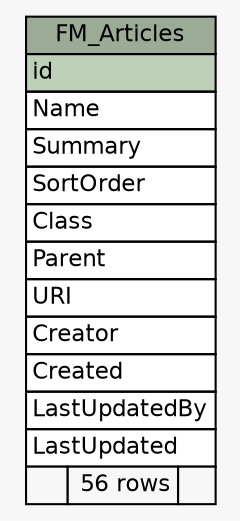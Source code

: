 // dot 2.28.0 on Linux 3.2.21-1.32.6.amzn1.x86_64
// SchemaSpy rev 590
digraph "FM_Articles" {
  graph [
    rankdir="RL"
    bgcolor="#f7f7f7"
    nodesep="0.18"
    ranksep="0.46"
    fontname="Helvetica"
    fontsize="11"
  ];
  node [
    fontname="Helvetica"
    fontsize="11"
    shape="plaintext"
  ];
  edge [
    arrowsize="0.8"
  ];
  "FM_Articles" [
    label=<
    <TABLE BORDER="0" CELLBORDER="1" CELLSPACING="0" BGCOLOR="#ffffff">
      <TR><TD COLSPAN="3" BGCOLOR="#9bab96" ALIGN="CENTER">FM_Articles</TD></TR>
      <TR><TD PORT="id" COLSPAN="3" BGCOLOR="#bed1b8" ALIGN="LEFT">id</TD></TR>
      <TR><TD PORT="Name" COLSPAN="3" ALIGN="LEFT">Name</TD></TR>
      <TR><TD PORT="Summary" COLSPAN="3" ALIGN="LEFT">Summary</TD></TR>
      <TR><TD PORT="SortOrder" COLSPAN="3" ALIGN="LEFT">SortOrder</TD></TR>
      <TR><TD PORT="Class" COLSPAN="3" ALIGN="LEFT">Class</TD></TR>
      <TR><TD PORT="Parent" COLSPAN="3" ALIGN="LEFT">Parent</TD></TR>
      <TR><TD PORT="URI" COLSPAN="3" ALIGN="LEFT">URI</TD></TR>
      <TR><TD PORT="Creator" COLSPAN="3" ALIGN="LEFT">Creator</TD></TR>
      <TR><TD PORT="Created" COLSPAN="3" ALIGN="LEFT">Created</TD></TR>
      <TR><TD PORT="LastUpdatedBy" COLSPAN="3" ALIGN="LEFT">LastUpdatedBy</TD></TR>
      <TR><TD PORT="LastUpdated" COLSPAN="3" ALIGN="LEFT">LastUpdated</TD></TR>
      <TR><TD ALIGN="LEFT" BGCOLOR="#f7f7f7">  </TD><TD ALIGN="RIGHT" BGCOLOR="#f7f7f7">56 rows</TD><TD ALIGN="RIGHT" BGCOLOR="#f7f7f7">  </TD></TR>
    </TABLE>>
    URL="tables/FM_Articles.html"
    tooltip="FM_Articles"
  ];
}
